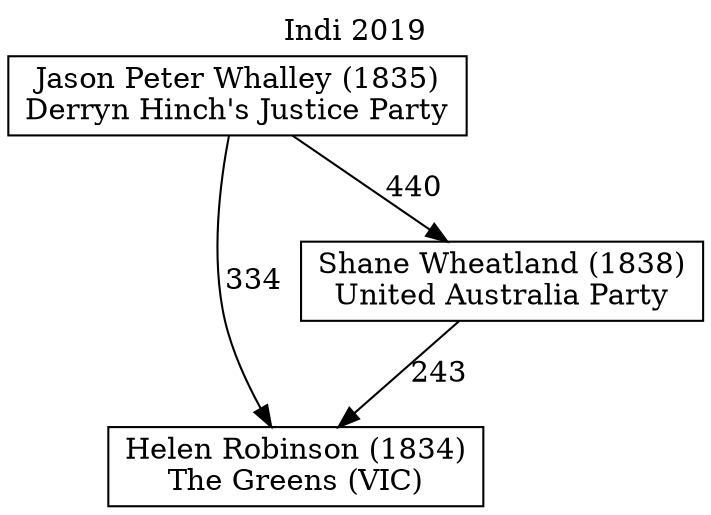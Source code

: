 // House preference flow
digraph "Helen Robinson (1834)_Indi_2019" {
	graph [label="Indi 2019" labelloc=t mclimit=10]
	node [shape=box]
	"Helen Robinson (1834)" [label="Helen Robinson (1834)
The Greens (VIC)"]
	"Shane Wheatland (1838)" [label="Shane Wheatland (1838)
United Australia Party"]
	"Jason Peter Whalley (1835)" [label="Jason Peter Whalley (1835)
Derryn Hinch's Justice Party"]
	"Helen Robinson (1834)" [label="Helen Robinson (1834)
The Greens (VIC)"]
	"Jason Peter Whalley (1835)" [label="Jason Peter Whalley (1835)
Derryn Hinch's Justice Party"]
	"Jason Peter Whalley (1835)" [label="Jason Peter Whalley (1835)
Derryn Hinch's Justice Party"]
	"Shane Wheatland (1838)" [label="Shane Wheatland (1838)
United Australia Party"]
	"Jason Peter Whalley (1835)" [label="Jason Peter Whalley (1835)
Derryn Hinch's Justice Party"]
	"Jason Peter Whalley (1835)" [label="Jason Peter Whalley (1835)
Derryn Hinch's Justice Party"]
	"Shane Wheatland (1838)" -> "Helen Robinson (1834)" [label=243]
	"Jason Peter Whalley (1835)" -> "Shane Wheatland (1838)" [label=440]
	"Jason Peter Whalley (1835)" -> "Helen Robinson (1834)" [label=334]
}
